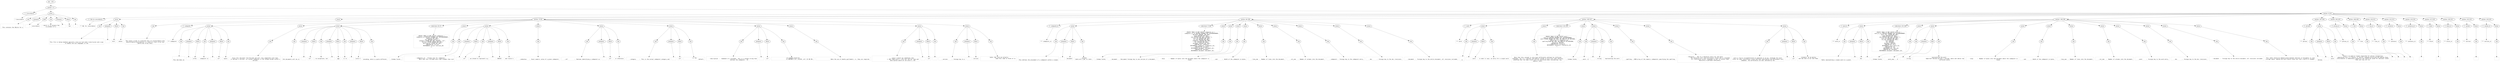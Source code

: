 digraph lpegNode {

node [fontname=Helvetica]
edge [style=dashed]

doc_0 [label="doc - 225"]


doc_0 -> { section_1}
{rank=same; section_1}

section_1 [label="section: 1-5"]


// END RANK doc_0

section_1 -> { header_2 prose_3 section_4}
{rank=same; header_2 prose_3 section_4}

header_2 [label="1 : Concordance"]

prose_3 [label="prose"]

section_4 [label="section: 6-223"]


// END RANK section_1

header_2 -> leaf_5
leaf_5  [color=Gray,shape=rectangle,fontname=Inconsolata,label="* Concordance"]
// END RANK header_2

prose_3 -> { raw_6 prespace_7 bold_8 raw_9 prespace_10 literal_11 raw_12}
{rank=same; raw_6 prespace_7 bold_8 raw_9 prespace_10 literal_11 raw_12}

raw_6 [label="raw"]

prespace_7 [label="prespace"]

bold_8 [label="bold"]

raw_9 [label="raw"]

prespace_10 [label="prespace"]

literal_11 [label="literal"]

raw_12 [label="raw"]


// END RANK prose_3

raw_6 -> leaf_13
leaf_13  [color=Gray,shape=rectangle,fontname=Inconsolata,label="

  This contains the SQLite for a"]
// END RANK raw_6

prespace_7 -> leaf_14
leaf_14  [color=Gray,shape=rectangle,fontname=Inconsolata,label=" "]
// END RANK prespace_7

bold_8 -> leaf_15
leaf_15  [color=Gray,shape=rectangle,fontname=Inconsolata,label="concordance"]
// END RANK bold_8

raw_9 -> leaf_16
leaf_16  [color=Gray,shape=rectangle,fontname=Inconsolata,label=", which is in essence the
co-product of a"]
// END RANK raw_9

prespace_10 -> leaf_17
leaf_17  [color=Gray,shape=rectangle,fontname=Inconsolata,label=" "]
// END RANK prespace_10

literal_11 -> leaf_18
leaf_18  [color=Gray,shape=rectangle,fontname=Inconsolata,label="Doc"]
// END RANK literal_11

raw_12 -> leaf_19
leaf_19  [color=Gray,shape=rectangle,fontname=Inconsolata,label=".
"]
// END RANK raw_12

section_4 -> { header_20 prose_21 prose_22 section_23 section_24 section_25 section_26 section_27 section_28 section_29 section_30 section_31 section_32 section_33 section_34 section_35 section_36}
{rank=same; header_20 prose_21 prose_22 section_23 section_24 section_25 section_26 section_27 section_28 section_29 section_30 section_31 section_32 section_33 section_34 section_35 section_36}

header_20 [label="2 : SQL for concordance"]

prose_21 [label="prose"]

prose_22 [label="prose"]

section_23 [label="section: 15-65"]

section_24 [label="section: 66-108"]

section_25 [label="section: 109-147"]

section_26 [label="section: 148-196"]

section_27 [label="section: 197-204"]

section_28 [label="section: 205-207"]

section_29 [label="section: 208-209"]

section_30 [label="section: 210-211"]

section_31 [label="section: 212-213"]

section_32 [label="section: 214-216"]

section_33 [label="section: 217-219"]

section_34 [label="section: 220-221"]

section_35 [label="section: 222-223"]

section_36 [label="section: 224-225"]


// END RANK section_4

header_20 -> leaf_37
leaf_37  [color=Gray,shape=rectangle,fontname=Inconsolata,label="** SQL for concordance"]
// END RANK header_20

prose_21 -> { raw_38 prespace_39 literal_40 raw_41}
{rank=same; raw_38 prespace_39 literal_40 raw_41}

raw_38 [label="raw"]

prespace_39 [label="prespace"]

literal_40 [label="literal"]

raw_41 [label="raw"]


// END RANK prose_21

raw_38 -> leaf_42
leaf_42  [color=Gray,shape=rectangle,fontname=Inconsolata,label="

This file is being handled specially since we lack both transclusion and a way
to handle non-Lua languages in the"]
// END RANK raw_38

prespace_39 -> leaf_43
leaf_43  [color=Gray,shape=rectangle,fontname=Inconsolata,label=" "]
// END RANK prespace_39

literal_40 -> leaf_44
leaf_44  [color=Gray,shape=rectangle,fontname=Inconsolata,label="knit"]
// END RANK literal_40

raw_41 -> leaf_45
leaf_45  [color=Gray,shape=rectangle,fontname=Inconsolata,label=" phase.
"]
// END RANK raw_41

prose_22 -> { raw_46}
{rank=same; raw_46}

raw_46 [label="raw"]


// END RANK prose_22

raw_46 -> leaf_47
leaf_47  [color=Gray,shape=rectangle,fontname=Inconsolata,label="
The luajit script to translate this to [[concordance.orb]
[@concordance/concordance]] is found at [[sql-strip.lua]
[@/etc/sql-strip.lua]].
"]
// END RANK raw_46

section_23 -> { header_48 prose_49 prose_50 prose_51 codeblock_52 prose_53 prose_54 prose_55 prose_56 prose_57 prose_58 prose_59 prose_60 prose_61}
{rank=same; header_48 prose_49 prose_50 prose_51 codeblock_52 prose_53 prose_54 prose_55 prose_56 prose_57 prose_58 prose_59 prose_60 prose_61}

header_48 [label="3 : codepoint"]

prose_49 [label="prose"]

prose_50 [label="prose"]

prose_51 [label="prose"]

codeblock_52 [label="code block 26-37"]

prose_53 [label="prose"]

prose_54 [label="prose"]

prose_55 [label="prose"]

prose_56 [label="prose"]

prose_57 [label="prose"]

prose_58 [label="prose"]

prose_59 [label="prose"]

prose_60 [label="prose"]

prose_61 [label="prose"]


// END RANK section_23

header_48 -> leaf_62
leaf_62  [color=Gray,shape=rectangle,fontname=Inconsolata,label="*** codepoint"]
// END RANK header_48

prose_49 -> { raw_63 prespace_64 literal_65 raw_66 prespace_67 literal_68 raw_69}
{rank=same; raw_63 prespace_64 literal_65 raw_66 prespace_67 literal_68 raw_69}

raw_63 [label="raw"]

prespace_64 [label="prespace"]

literal_65 [label="literal"]

raw_66 [label="raw"]

prespace_67 [label="prespace"]

literal_68 [label="literal"]

raw_69 [label="raw"]


// END RANK prose_49

raw_63 -> leaf_70
leaf_70  [color=Gray,shape=rectangle,fontname=Inconsolata,label="

This decribes an"]
// END RANK raw_63

prespace_64 -> leaf_71
leaf_71  [color=Gray,shape=rectangle,fontname=Inconsolata,label=" "]
// END RANK prespace_64

literal_65 -> leaf_72
leaf_72  [color=Gray,shape=rectangle,fontname=Inconsolata,label="ortho"]
// END RANK literal_65

raw_66 -> leaf_73
leaf_73  [color=Gray,shape=rectangle,fontname=Inconsolata,label=" codepoint in"]
// END RANK raw_66

prespace_67 -> leaf_74
leaf_74  [color=Gray,shape=rectangle,fontname=Inconsolata,label=" "]
// END RANK prespace_67

literal_68 -> leaf_75
leaf_75  [color=Gray,shape=rectangle,fontname=Inconsolata,label="utf"]
// END RANK literal_68

raw_69 -> leaf_76
leaf_76  [color=Gray,shape=rectangle,fontname=Inconsolata,label=" space.
"]
// END RANK raw_69

prose_50 -> { raw_77}
{rank=same; raw_77}

raw_77 [label="raw"]


// END RANK prose_50

raw_77 -> leaf_78
leaf_78  [color=Gray,shape=rectangle,fontname=Inconsolata,label="
Since this descends from Unicode and will stay compatible with that,
it defines a version, so a given codepoint is not unique except within a
version.
"]
// END RANK raw_77

prose_51 -> { raw_79 prespace_80 literal_81 raw_82 prespace_83 literal_84 raw_85 prespace_86 literal_87 raw_88}
{rank=same; raw_79 prespace_80 literal_81 raw_82 prespace_83 literal_84 raw_85 prespace_86 literal_87 raw_88}

raw_79 [label="raw"]

prespace_80 [label="prespace"]

literal_81 [label="literal"]

raw_82 [label="raw"]

prespace_83 [label="prespace"]

literal_84 [label="literal"]

raw_85 [label="raw"]

prespace_86 [label="prespace"]

literal_87 [label="literal"]

raw_88 [label="raw"]


// END RANK prose_51

raw_79 -> leaf_89
leaf_89  [color=Gray,shape=rectangle,fontname=Inconsolata,label="
Orb documents will be in"]
// END RANK raw_79

prespace_80 -> leaf_90
leaf_90  [color=Gray,shape=rectangle,fontname=Inconsolata,label=" "]
// END RANK prespace_80

literal_81 -> leaf_91
leaf_91  [color=Gray,shape=rectangle,fontname=Inconsolata,label="utf"]
// END RANK literal_81

raw_82 -> leaf_92
leaf_92  [color=Gray,shape=rectangle,fontname=Inconsolata,label=", no exceptions, but"]
// END RANK raw_82

prespace_83 -> leaf_93
leaf_93  [color=Gray,shape=rectangle,fontname=Inconsolata,label=" "]
// END RANK prespace_83

literal_84 -> leaf_94
leaf_94  [color=Gray,shape=rectangle,fontname=Inconsolata,label="ggg"]
// END RANK literal_84

raw_85 -> leaf_95
leaf_95  [color=Gray,shape=rectangle,fontname=Inconsolata,label=" is in"]
// END RANK raw_85

prespace_86 -> leaf_96
leaf_96  [color=Gray,shape=rectangle,fontname=Inconsolata,label=" "]
// END RANK prespace_86

literal_87 -> leaf_97
leaf_97  [color=Gray,shape=rectangle,fontname=Inconsolata,label="Latin-1"]
// END RANK literal_87

raw_88 -> leaf_98
leaf_98  [color=Gray,shape=rectangle,fontname=Inconsolata,label="
encoding, which is quite different.
"]
// END RANK raw_88

codeblock_52 -> leaf_99
leaf_99  [color=Gray,shape=rectangle,fontname=Inconsolata,label="CREATE TABLE IF NOT EXISTS codepoint (
   codepoint_id INTEGER PRIMARY KEY AUTOINCREMENT,
   codevalue NOT NULL,
   utf INTEGER default 1,
   category STRING NOT NULL DEFAULT 'utf',
   version STRING UNIQUE NOT NULL,
   destription STRING NOT NULL,
   FOREIGN KEY version
      REFERENCES versin (version_ID)
);"]
// END RANK codeblock_52

prose_53 -> { raw_100}
{rank=same; raw_100}

raw_100 [label="raw"]


// END RANK prose_53

raw_100 -> leaf_101
leaf_101  [color=Gray,shape=rectangle,fontname=Inconsolata,label="
- Schema fields :
"]
// END RANK raw_100

prose_54 -> { raw_102 prespace_103 literal_104 raw_105 prespace_106 literal_107 raw_108}
{rank=same; raw_102 prespace_103 literal_104 raw_105 prespace_106 literal_107 raw_108}

raw_102 [label="raw"]

prespace_103 [label="prespace"]

literal_104 [label="literal"]

raw_105 [label="raw"]

prespace_106 [label="prespace"]

literal_107 [label="literal"]

raw_108 [label="raw"]


// END RANK prose_54

raw_102 -> leaf_109
leaf_109  [color=Gray,shape=rectangle,fontname=Inconsolata,label="
   - codepoint_id :  Primary key for codepoint.
                     Note that this includes more code schemes than just
                    "]
// END RANK raw_102

prespace_103 -> leaf_110
leaf_110  [color=Gray,shape=rectangle,fontname=Inconsolata,label=" "]
// END RANK prespace_103

literal_104 -> leaf_111
leaf_111  [color=Gray,shape=rectangle,fontname=Inconsolata,label="utf"]
// END RANK literal_104

raw_105 -> leaf_112
leaf_112  [color=Gray,shape=rectangle,fontname=Inconsolata,label=", we intend to represent e.g."]
// END RANK raw_105

prespace_106 -> leaf_113
leaf_113  [color=Gray,shape=rectangle,fontname=Inconsolata,label=" "]
// END RANK prespace_106

literal_107 -> leaf_114
leaf_114  [color=Gray,shape=rectangle,fontname=Inconsolata,label="EBCDIC"]
// END RANK literal_107

raw_108 -> leaf_115
leaf_115  [color=Gray,shape=rectangle,fontname=Inconsolata,label=" and =Latin-1.
"]
// END RANK raw_108

prose_55 -> { raw_116}
{rank=same; raw_116}

raw_116 [label="raw"]


// END RANK prose_55

raw_116 -> leaf_117
leaf_117  [color=Gray,shape=rectangle,fontname=Inconsolata,label="
   - codevalue    :  Exact numeric value of a given codepoint.
"]
// END RANK raw_116

prose_56 -> { raw_118 prespace_119 literal_120 raw_121}
{rank=same; raw_118 prespace_119 literal_120 raw_121}

raw_118 [label="raw"]

prespace_119 [label="prespace"]

literal_120 [label="literal"]

raw_121 [label="raw"]


// END RANK prose_56

raw_118 -> leaf_122
leaf_122  [color=Gray,shape=rectangle,fontname=Inconsolata,label="
   - utf          :  Boolean identifying a codepoint as"]
// END RANK raw_118

prespace_119 -> leaf_123
leaf_123  [color=Gray,shape=rectangle,fontname=Inconsolata,label=" "]
// END RANK prespace_119

literal_120 -> leaf_124
leaf_124  [color=Gray,shape=rectangle,fontname=Inconsolata,label="utf"]
// END RANK literal_120

raw_121 -> leaf_125
leaf_125  [color=Gray,shape=rectangle,fontname=Inconsolata,label=" or otherwise.
"]
// END RANK raw_121

prose_57 -> { raw_126 prespace_127 literal_128 raw_129}
{rank=same; raw_126 prespace_127 literal_128 raw_129}

raw_126 [label="raw"]

prespace_127 [label="prespace"]

literal_128 [label="literal"]

raw_129 [label="raw"]


// END RANK prose_57

raw_126 -> leaf_130
leaf_130  [color=Gray,shape=rectangle,fontname=Inconsolata,label="
   - category     :  This is the actual codepoint category and"]
// END RANK raw_126

prespace_127 -> leaf_131
leaf_131  [color=Gray,shape=rectangle,fontname=Inconsolata,label=" "]
// END RANK prespace_127

literal_128 -> leaf_132
leaf_132  [color=Gray,shape=rectangle,fontname=Inconsolata,label="utf"]
// END RANK literal_128

raw_129 -> leaf_133
leaf_133  [color=Gray,shape=rectangle,fontname=Inconsolata,label=" is the
                     default.
"]
// END RANK raw_129

prose_58 -> { raw_134 prespace_135 literal_136 raw_137}
{rank=same; raw_134 prespace_135 literal_136 raw_137}

raw_134 [label="raw"]

prespace_135 [label="prespace"]

literal_136 [label="literal"]

raw_137 [label="raw"]


// END RANK prose_58

raw_134 -> leaf_138
leaf_138  [color=Gray,shape=rectangle,fontname=Inconsolata,label="
   - description  :  Somewhat of a misnomer, this is a unique string that
                     defines the codepoint.  In"]
// END RANK raw_134

prespace_135 -> leaf_139
leaf_139  [color=Gray,shape=rectangle,fontname=Inconsolata,label=" "]
// END RANK prespace_135

literal_136 -> leaf_140
leaf_140  [color=Gray,shape=rectangle,fontname=Inconsolata,label="utf"]
// END RANK literal_136

raw_137 -> leaf_141
leaf_141  [color=Gray,shape=rectangle,fontname=Inconsolata,label=" an example would be
                     «∞ INFINITY utf: U+221E, utf: E2 88 9E».
"]
// END RANK raw_137

prose_59 -> { raw_142}
{rank=same; raw_142}

raw_142 [label="raw"]


// END RANK prose_59

raw_142 -> leaf_143
leaf_143  [color=Gray,shape=rectangle,fontname=Inconsolata,label="
                     Note the use of double guillemets: «», they are required.
"]
// END RANK raw_142

prose_60 -> { raw_144 prespace_145 literal_146 raw_147}
{rank=same; raw_144 prespace_145 literal_146 raw_147}

raw_144 [label="raw"]

prespace_145 [label="prespace"]

literal_146 [label="literal"]

raw_147 [label="raw"]


// END RANK prose_60

raw_144 -> leaf_148
leaf_148  [color=Gray,shape=rectangle,fontname=Inconsolata,label="
                     Latin-1 would say something like
                     «¬ NOT SIGN Latin-1: etc» but the not sign and
                     description would all be Latin-1, not"]
// END RANK raw_144

prespace_145 -> leaf_149
leaf_149  [color=Gray,shape=rectangle,fontname=Inconsolata,label=" "]
// END RANK prespace_145

literal_146 -> leaf_150
leaf_150  [color=Gray,shape=rectangle,fontname=Inconsolata,label="utf"]
// END RANK literal_146

raw_147 -> leaf_151
leaf_151  [color=Gray,shape=rectangle,fontname=Inconsolata,label=".
"]
// END RANK raw_147

prose_61 -> { raw_152 prespace_153 literal_154 raw_155}
{rank=same; raw_152 prespace_153 literal_154 raw_155}

raw_152 [label="raw"]

prespace_153 [label="prespace"]

literal_154 [label="literal"]

raw_155 [label="raw"]


// END RANK prose_61

raw_152 -> leaf_156
leaf_156  [color=Gray,shape=rectangle,fontname=Inconsolata,label="
   - version      :  Foreign key to a"]
// END RANK raw_152

prespace_153 -> leaf_157
leaf_157  [color=Gray,shape=rectangle,fontname=Inconsolata,label=" "]
// END RANK prespace_153

literal_154 -> leaf_158
leaf_158  [color=Gray,shape=rectangle,fontname=Inconsolata,label="version"]
// END RANK literal_154

raw_155 -> leaf_159
leaf_159  [color=Gray,shape=rectangle,fontname=Inconsolata,label=" table. Not sure we actually
                     need this come to think of it.

"]
// END RANK raw_155

section_24 -> { header_160 prose_161 codeblock_162 prose_163 prose_164 prose_165 prose_166 prose_167 prose_168 prose_169 prose_170 prose_171}
{rank=same; header_160 prose_161 codeblock_162 prose_163 prose_164 prose_165 prose_166 prose_167 prose_168 prose_169 prose_170 prose_171}

header_160 [label="3 : codepoint_in"]

prose_161 [label="prose"]

codeblock_162 [label="code block 71-88"]

prose_163 [label="prose"]

prose_164 [label="prose"]

prose_165 [label="prose"]

prose_166 [label="prose"]

prose_167 [label="prose"]

prose_168 [label="prose"]

prose_169 [label="prose"]

prose_170 [label="prose"]

prose_171 [label="prose"]


// END RANK section_24

header_160 -> leaf_172
leaf_172  [color=Gray,shape=rectangle,fontname=Inconsolata,label="*** codepoint_in"]
// END RANK header_160

prose_161 -> { raw_173 prespace_174 literal_175 raw_176}
{rank=same; raw_173 prespace_174 literal_175 raw_176}

raw_173 [label="raw"]

prespace_174 [label="prespace"]

literal_175 [label="literal"]

raw_176 [label="raw"]


// END RANK prose_161

raw_173 -> leaf_177
leaf_177  [color=Gray,shape=rectangle,fontname=Inconsolata,label="

This defines the placement of a codepoint within a single"]
// END RANK raw_173

prespace_174 -> leaf_178
leaf_178  [color=Gray,shape=rectangle,fontname=Inconsolata,label=" "]
// END RANK prespace_174

literal_175 -> leaf_179
leaf_179  [color=Gray,shape=rectangle,fontname=Inconsolata,label="document"]
// END RANK literal_175

raw_176 -> leaf_180
leaf_180  [color=Gray,shape=rectangle,fontname=Inconsolata,label=", another
table we'll get to later.
"]
// END RANK raw_176

codeblock_162 -> leaf_181
leaf_181  [color=Gray,shape=rectangle,fontname=Inconsolata,label="CREATE TABLE IF NOT EXISTS codepoint_in (
   codepoint_in_id INTEGER PRIMARY KEY AUTOINCREMENT,
   document UNIQUE, NOT NULL,
   disp INTEGER NOT NULL,
   wid INTEGER NOT NULL DEFAULT 1,
   line_num INTEGER NOT NULL,
   col_num INTEGER NOT NULL,
   codepoint INTEGER NOT NULL,
   doc INTEGER NOT NULL,
   document INTEGER NOT NULL,
   FOREIGN KEY codepoint
      REFERENCES codepoint (codepoint_id),
   FOREIGN KEY document
      REFERENCES document (document_id),
   FOREIGN KEY document
      REFERENCES document (document_id),"]
// END RANK codeblock_162

prose_163 -> { raw_182}
{rank=same; raw_182}

raw_182 [label="raw"]


// END RANK prose_163

raw_182 -> leaf_183
leaf_183  [color=Gray,shape=rectangle,fontname=Inconsolata,label="
- Schema fields
"]
// END RANK raw_182

prose_164 -> { raw_184}
{rank=same; raw_184}

raw_184 [label="raw"]


// END RANK prose_164

raw_184 -> leaf_185
leaf_185  [color=Gray,shape=rectangle,fontname=Inconsolata,label="
   - document  :  Doccument foreign key to one version of a document.
"]
// END RANK raw_184

prose_165 -> { raw_186}
{rank=same; raw_186}

raw_186 [label="raw"]


// END RANK prose_165

raw_186 -> leaf_187
leaf_187  [color=Gray,shape=rectangle,fontname=Inconsolata,label="
   - disp      :  Number of bytes into the document where the codepoint is
                  found.
"]
// END RANK raw_186

prose_166 -> { raw_188}
{rank=same; raw_188}

raw_188 [label="raw"]


// END RANK prose_166

raw_188 -> leaf_189
leaf_189  [color=Gray,shape=rectangle,fontname=Inconsolata,label="
   - wid       :  Width of the codepoint in bytes.
"]
// END RANK raw_188

prose_167 -> { raw_190}
{rank=same; raw_190}

raw_190 [label="raw"]


// END RANK prose_167

raw_190 -> leaf_191
leaf_191  [color=Gray,shape=rectangle,fontname=Inconsolata,label="
   - line_num  :  Number of lines into the document.
"]
// END RANK raw_190

prose_168 -> { raw_192}
{rank=same; raw_192}

raw_192 [label="raw"]


// END RANK prose_168

raw_192 -> leaf_193
leaf_193  [color=Gray,shape=rectangle,fontname=Inconsolata,label="
   - col_num   :  Number of columns into the document.
"]
// END RANK raw_192

prose_169 -> { raw_194}
{rank=same; raw_194}

raw_194 [label="raw"]


// END RANK prose_169

raw_194 -> leaf_195
leaf_195  [color=Gray,shape=rectangle,fontname=Inconsolata,label="
   - codepoint :  Foreign key to the codepoint entry.
"]
// END RANK raw_194

prose_170 -> { raw_196}
{rank=same; raw_196}

raw_196 [label="raw"]


// END RANK prose_170

raw_196 -> leaf_197
leaf_197  [color=Gray,shape=rectangle,fontname=Inconsolata,label="
   - doc       :  Foreign key to the doc (revision).
"]
// END RANK raw_196

prose_171 -> { raw_198}
{rank=same; raw_198}

raw_198 [label="raw"]


// END RANK prose_171

raw_198 -> leaf_199
leaf_199  [color=Gray,shape=rectangle,fontname=Inconsolata,label="
   - document  :  Foreign key to the entire document, all revisions included.
"]
// END RANK raw_198

section_25 -> { header_200 prose_201 prose_202 codeblock_203 prose_204 prose_205 prose_206 prose_207 prose_208}
{rank=same; header_200 prose_201 prose_202 codeblock_203 prose_204 prose_205 prose_206 prose_207 prose_208}

header_200 [label="3 : word"]

prose_201 [label="prose"]

prose_202 [label="prose"]

codeblock_203 [label="code block 118-128"]

prose_204 [label="prose"]

prose_205 [label="prose"]

prose_206 [label="prose"]

prose_207 [label="prose"]

prose_208 [label="prose"]


// END RANK section_25

header_200 -> leaf_209
leaf_209  [color=Gray,shape=rectangle,fontname=Inconsolata,label="*** word"]
// END RANK header_200

prose_201 -> { raw_210 prespace_211 literal_212 raw_213}
{rank=same; raw_210 prespace_211 literal_212 raw_213}

raw_210 [label="raw"]

prespace_211 [label="prespace"]

literal_212 [label="literal"]

raw_213 [label="raw"]


// END RANK prose_201

raw_210 -> leaf_214
leaf_214  [color=Gray,shape=rectangle,fontname=Inconsolata,label="

A"]
// END RANK raw_210

prespace_211 -> leaf_215
leaf_215  [color=Gray,shape=rectangle,fontname=Inconsolata,label=" "]
// END RANK prespace_211

literal_212 -> leaf_216
leaf_216  [color=Gray,shape=rectangle,fontname=Inconsolata,label="word"]
// END RANK literal_212

raw_213 -> leaf_217
leaf_217  [color=Gray,shape=rectangle,fontname=Inconsolata,label=" is what is says, an entry for a single word.
"]
// END RANK raw_213

prose_202 -> { raw_218}
{rank=same; raw_218}

raw_218 [label="raw"]


// END RANK prose_202

raw_218 -> leaf_219
leaf_219  [color=Gray,shape=rectangle,fontname=Inconsolata,label="
Note that this concept is very much differently defined for different
languages, but it's coherent and modular enough to work with them smoothly,
granting that the name itself will be inaccurate when considering, say,
Semitic roots.
"]
// END RANK raw_218

codeblock_203 -> leaf_220
leaf_220  [color=Gray,shape=rectangle,fontname=Inconsolata,label="CREATE TABLE IF NOT EXISTS word (
   word_id INTEGER PRIMARY KEY AUTOINCREMENT,
   word STRING UNIQUE NOT NULL ON CONFLICT DO NOTHING,
   -- JSON array of codepoint_ids
   spelling BLOB NOT NULL ON CONFLICT DO NOTHING,
   thesaurus INTEGER,
   FOREIGN KEY thesaurus
      REFERENCES thesaurus (thesaurus_id)
);"]
// END RANK codeblock_203

prose_204 -> { raw_221}
{rank=same; raw_221}

raw_221 [label="raw"]


// END RANK prose_204

raw_221 -> leaf_222
leaf_222  [color=Gray,shape=rectangle,fontname=Inconsolata,label="
- Schema fields
"]
// END RANK raw_221

prose_205 -> { raw_223 prespace_224 bold_225 raw_226}
{rank=same; raw_223 prespace_224 bold_225 raw_226}

raw_223 [label="raw"]

prespace_224 [label="prespace"]

bold_225 [label="bold"]

raw_226 [label="raw"]


// END RANK prose_205

raw_223 -> leaf_227
leaf_227  [color=Gray,shape=rectangle,fontname=Inconsolata,label="
   - word : A"]
// END RANK raw_223

prespace_224 -> leaf_228
leaf_228  [color=Gray,shape=rectangle,fontname=Inconsolata,label=" "]
// END RANK prespace_224

bold_225 -> leaf_229
leaf_229  [color=Gray,shape=rectangle,fontname=Inconsolata,label="string"]
// END RANK bold_225

raw_226 -> leaf_230
leaf_230  [color=Gray,shape=rectangle,fontname=Inconsolata,label=" representing the word.
"]
// END RANK raw_226

prose_206 -> { raw_231}
{rank=same; raw_231}

raw_231 [label="raw"]


// END RANK prose_206

raw_231 -> leaf_232
leaf_232  [color=Gray,shape=rectangle,fontname=Inconsolata,label="
   - spelling : JSON array of the numeric codepoints specifying the spelling.
"]
// END RANK raw_231

prose_207 -> { raw_233}
{rank=same; raw_233}

raw_233 [label="raw"]


// END RANK prose_207

raw_233 -> leaf_234
leaf_234  [color=Gray,shape=rectangle,fontname=Inconsolata,label="
   - thesaurus :  Key to a thesaurus entry for the word.
                  The thesaurus will have dictionary fields and is intended
                  for translation across languages as well as within them.
                  Basically a personal wiktionary.

"]
// END RANK raw_233

prose_208 -> { raw_235 prespace_236 literal_237 raw_238}
{rank=same; raw_235 prespace_236 literal_237 raw_238}

raw_235 [label="raw"]

prespace_236 [label="prespace"]

literal_237 [label="literal"]

raw_238 [label="raw"]


// END RANK prose_208

raw_235 -> leaf_239
leaf_239  [color=Gray,shape=rectangle,fontname=Inconsolata,label="
word is fairly straightforward to populate as we go, although the exact
rules for what constitutes a word and what punctuation and whitespace vary
somewhat, the differences are well defined by the"]
// END RANK raw_235

prespace_236 -> leaf_240
leaf_240  [color=Gray,shape=rectangle,fontname=Inconsolata,label=" "]
// END RANK prespace_236

literal_237 -> leaf_241
leaf_241  [color=Gray,shape=rectangle,fontname=Inconsolata,label="utf"]
// END RANK literal_237

raw_238 -> leaf_242
leaf_242  [color=Gray,shape=rectangle,fontname=Inconsolata,label=" standard, wo we merely
 aad new ones as we find them.

"]
// END RANK raw_238

section_26 -> { header_243 prose_244 codeblock_245 prose_246 prose_247 prose_248 prose_249 prose_250 prose_251 prose_252 prose_253 prose_254 prose_255}
{rank=same; header_243 prose_244 codeblock_245 prose_246 prose_247 prose_248 prose_249 prose_250 prose_251 prose_252 prose_253 prose_254 prose_255}

header_243 [label="3 : word_in"]

prose_244 [label="prose"]

codeblock_245 [label="code block 152-169"]

prose_246 [label="prose"]

prose_247 [label="prose"]

prose_248 [label="prose"]

prose_249 [label="prose"]

prose_250 [label="prose"]

prose_251 [label="prose"]

prose_252 [label="prose"]

prose_253 [label="prose"]

prose_254 [label="prose"]

prose_255 [label="prose"]


// END RANK section_26

header_243 -> leaf_256
leaf_256  [color=Gray,shape=rectangle,fontname=Inconsolata,label="*** word_in"]
// END RANK header_243

prose_244 -> { raw_257 prespace_258 literal_259 raw_260}
{rank=same; raw_257 prespace_258 literal_259 raw_260}

raw_257 [label="raw"]

prespace_258 [label="prespace"]

literal_259 [label="literal"]

raw_260 [label="raw"]


// END RANK prose_244

raw_257 -> leaf_261
leaf_261  [color=Gray,shape=rectangle,fontname=Inconsolata,label="

Table representing a single word in a given"]
// END RANK raw_257

prespace_258 -> leaf_262
leaf_262  [color=Gray,shape=rectangle,fontname=Inconsolata,label=" "]
// END RANK prespace_258

literal_259 -> leaf_263
leaf_263  [color=Gray,shape=rectangle,fontname=Inconsolata,label="Doc"]
// END RANK literal_259

raw_260 -> leaf_264
leaf_264  [color=Gray,shape=rectangle,fontname=Inconsolata,label=".
"]
// END RANK raw_260

codeblock_245 -> leaf_265
leaf_265  [color=Gray,shape=rectangle,fontname=Inconsolata,label="CREATE TABLE IF NOT EXISTS word_in (
   word_in_id INTEGER PRIMARY KEY AUTOINCREMENT,
   word_repr STRING NOT NULL,
   disp INTEGER NOT NULL,
   wid INTEGER NOT NULL DEFAULT 1,
   line_num INTEGER NOT NULL,
   col_num INTEGER NOT NULL,
   word INTEGER,
   doc INTEGER,
   document INTEGER,
   FOREIGN KEY word
      REFERENCES word (word_id),
   FOREIGN KEY doc
      REFERENCE doc (doc_id)
   FOREIGN KEY document
      REFERENCES document (document_id),"]
// END RANK codeblock_245

prose_246 -> { raw_266}
{rank=same; raw_266}

raw_266 [label="raw"]


// END RANK prose_246

raw_266 -> leaf_267
leaf_267  [color=Gray,shape=rectangle,fontname=Inconsolata,label="
- Schema fields
"]
// END RANK raw_266

prose_247 -> { raw_268 prespace_269 bold_270 raw_271}
{rank=same; raw_268 prespace_269 bold_270 raw_271}

raw_268 [label="raw"]

prespace_269 [label="prespace"]

bold_270 [label="bold"]

raw_271 [label="raw"]


// END RANK prose_247

raw_268 -> leaf_272
leaf_272  [color=Gray,shape=rectangle,fontname=Inconsolata,label="
   - word_repr :  A"]
// END RANK raw_268

prespace_269 -> leaf_273
leaf_273  [color=Gray,shape=rectangle,fontname=Inconsolata,label=" "]
// END RANK prespace_269

bold_270 -> leaf_274
leaf_274  [color=Gray,shape=rectangle,fontname=Inconsolata,label="string"]
// END RANK bold_270

raw_271 -> leaf_275
leaf_275  [color=Gray,shape=rectangle,fontname=Inconsolata,label=" representing the word.
                  Important because we don't consider zebra and zebras two
                  different words.
"]
// END RANK raw_271

prose_248 -> { raw_276}
{rank=same; raw_276}

raw_276 [label="raw"]


// END RANK prose_248

raw_276 -> leaf_277
leaf_277  [color=Gray,shape=rectangle,fontname=Inconsolata,label="
   - disp      :  Number of bytes into the document where the codepoint is
                  found.
"]
// END RANK raw_276

prose_249 -> { raw_278}
{rank=same; raw_278}

raw_278 [label="raw"]


// END RANK prose_249

raw_278 -> leaf_279
leaf_279  [color=Gray,shape=rectangle,fontname=Inconsolata,label="
   - wid       :  Width of the codepoint in bytes.
"]
// END RANK raw_278

prose_250 -> { raw_280}
{rank=same; raw_280}

raw_280 [label="raw"]


// END RANK prose_250

raw_280 -> leaf_281
leaf_281  [color=Gray,shape=rectangle,fontname=Inconsolata,label="
   - line_num  :  Number of lines into the document.
"]
// END RANK raw_280

prose_251 -> { raw_282}
{rank=same; raw_282}

raw_282 [label="raw"]


// END RANK prose_251

raw_282 -> leaf_283
leaf_283  [color=Gray,shape=rectangle,fontname=Inconsolata,label="
   - col_num   :  Number of columns into the document.
"]
// END RANK raw_282

prose_252 -> { raw_284}
{rank=same; raw_284}

raw_284 [label="raw"]


// END RANK prose_252

raw_284 -> leaf_285
leaf_285  [color=Gray,shape=rectangle,fontname=Inconsolata,label="
   - word      :  Foreign key to the word entry.
"]
// END RANK raw_284

prose_253 -> { raw_286}
{rank=same; raw_286}

raw_286 [label="raw"]


// END RANK prose_253

raw_286 -> leaf_287
leaf_287  [color=Gray,shape=rectangle,fontname=Inconsolata,label="
   - doc       :  Foreign key to the doc (revision).
"]
// END RANK raw_286

prose_254 -> { raw_288}
{rank=same; raw_288}

raw_288 [label="raw"]


// END RANK prose_254

raw_288 -> leaf_289
leaf_289  [color=Gray,shape=rectangle,fontname=Inconsolata,label="
   - document  :  Foreign key to the entire document, all revisions included.

"]
// END RANK raw_288

prose_255 -> { raw_290}
{rank=same; raw_290}

raw_290 [label="raw"]


// END RANK prose_255

raw_290 -> leaf_291
leaf_291  [color=Gray,shape=rectangle,fontname=Inconsolata,label="
This table should be deduplicated between editions of documents to save
storage space; adding one word should cause one line's worth of changes.

"]
// END RANK raw_290

section_27 -> { header_292 prose_293}
{rank=same; header_292 prose_293}

header_292 [label="3 : phrase"]

prose_293 [label="prose"]


// END RANK section_27

header_292 -> leaf_294
leaf_294  [color=Gray,shape=rectangle,fontname=Inconsolata,label="*** phrase"]
// END RANK header_292

prose_293 -> { raw_295 prespace_296 literal_297 raw_298}
{rank=same; raw_295 prespace_296 literal_297 raw_298}

raw_295 [label="raw"]

prespace_296 [label="prespace"]

literal_297 [label="literal"]

raw_298 [label="raw"]


// END RANK prose_293

raw_295 -> leaf_299
leaf_299  [color=Gray,shape=rectangle,fontname=Inconsolata,label="

Unlike"]
// END RANK raw_295

prespace_296 -> leaf_300
leaf_300  [color=Gray,shape=rectangle,fontname=Inconsolata,label=" "]
// END RANK prespace_296

literal_297 -> leaf_301
leaf_301  [color=Gray,shape=rectangle,fontname=Inconsolata,label="word"]
// END RANK literal_297

raw_298 -> leaf_302
leaf_302  [color=Gray,shape=rectangle,fontname=Inconsolata,label=" there's no good or linear algorithm for phrase recognition,
populating this is a matter of natural languag processing and making these
concordances is moderately expensive and should be saved for editions rather
than just any orb run.

"]
// END RANK raw_298

section_28 -> { header_303 prose_304}
{rank=same; header_303 prose_304}

header_303 [label="3 : phrase_in"]

prose_304 [label="prose"]


// END RANK section_28

header_303 -> leaf_305
leaf_305  [color=Gray,shape=rectangle,fontname=Inconsolata,label="*** phrase_in"]
// END RANK header_303

prose_304 -> { raw_306}
{rank=same; raw_306}

raw_306 [label="raw"]


// END RANK prose_304

raw_306 -> leaf_307
leaf_307  [color=Gray,shape=rectangle,fontname=Inconsolata,label="

"]
// END RANK raw_306

section_29 -> { header_308 prose_309}
{rank=same; header_308 prose_309}

header_308 [label="3 : line"]

prose_309 [label="prose"]


// END RANK section_29

header_308 -> leaf_310
leaf_310  [color=Gray,shape=rectangle,fontname=Inconsolata,label="*** line"]
// END RANK header_308

prose_309 -> { raw_311}
{rank=same; raw_311}

raw_311 [label="raw"]


// END RANK prose_309

raw_311 -> leaf_312
leaf_312  [color=Gray,shape=rectangle,fontname=Inconsolata,label="
"]
// END RANK raw_311

section_30 -> { header_313 prose_314}
{rank=same; header_313 prose_314}

header_313 [label="3 : line_in"]

prose_314 [label="prose"]


// END RANK section_30

header_313 -> leaf_315
leaf_315  [color=Gray,shape=rectangle,fontname=Inconsolata,label="*** line_in"]
// END RANK header_313

prose_314 -> { raw_316}
{rank=same; raw_316}

raw_316 [label="raw"]


// END RANK prose_314

raw_316 -> leaf_317
leaf_317  [color=Gray,shape=rectangle,fontname=Inconsolata,label="
"]
// END RANK raw_316

section_31 -> { header_318 prose_319}
{rank=same; header_318 prose_319}

header_318 [label="3 : sentence"]

prose_319 [label="prose"]


// END RANK section_31

header_318 -> leaf_320
leaf_320  [color=Gray,shape=rectangle,fontname=Inconsolata,label="*** sentence"]
// END RANK header_318

prose_319 -> { raw_321}
{rank=same; raw_321}

raw_321 [label="raw"]


// END RANK prose_319

raw_321 -> leaf_322
leaf_322  [color=Gray,shape=rectangle,fontname=Inconsolata,label="
"]
// END RANK raw_321

section_32 -> { header_323 prose_324}
{rank=same; header_323 prose_324}

header_323 [label="3 : sentence_in"]

prose_324 [label="prose"]


// END RANK section_32

header_323 -> leaf_325
leaf_325  [color=Gray,shape=rectangle,fontname=Inconsolata,label="*** sentence_in"]
// END RANK header_323

prose_324 -> { raw_326}
{rank=same; raw_326}

raw_326 [label="raw"]


// END RANK prose_324

raw_326 -> leaf_327
leaf_327  [color=Gray,shape=rectangle,fontname=Inconsolata,label="

"]
// END RANK raw_326

section_33 -> { header_328 prose_329}
{rank=same; header_328 prose_329}

header_328 [label="3 : block"]

prose_329 [label="prose"]


// END RANK section_33

header_328 -> leaf_330
leaf_330  [color=Gray,shape=rectangle,fontname=Inconsolata,label="*** block"]
// END RANK header_328

prose_329 -> { raw_331}
{rank=same; raw_331}

raw_331 [label="raw"]


// END RANK prose_329

raw_331 -> leaf_332
leaf_332  [color=Gray,shape=rectangle,fontname=Inconsolata,label="

"]
// END RANK raw_331

section_34 -> { header_333 prose_334}
{rank=same; header_333 prose_334}

header_333 [label="3 : block_in"]

prose_334 [label="prose"]


// END RANK section_34

header_333 -> leaf_335
leaf_335  [color=Gray,shape=rectangle,fontname=Inconsolata,label="*** block_in"]
// END RANK header_333

prose_334 -> { raw_336}
{rank=same; raw_336}

raw_336 [label="raw"]


// END RANK prose_334

raw_336 -> leaf_337
leaf_337  [color=Gray,shape=rectangle,fontname=Inconsolata,label="
"]
// END RANK raw_336

section_35 -> { header_338 prose_339}
{rank=same; header_338 prose_339}

header_338 [label="3 : section"]

prose_339 [label="prose"]


// END RANK section_35

header_338 -> leaf_340
leaf_340  [color=Gray,shape=rectangle,fontname=Inconsolata,label="*** section"]
// END RANK header_338

prose_339 -> { raw_341}
{rank=same; raw_341}

raw_341 [label="raw"]


// END RANK prose_339

raw_341 -> leaf_342
leaf_342  [color=Gray,shape=rectangle,fontname=Inconsolata,label="
"]
// END RANK raw_341

section_36 -> { header_343 prose_344}
{rank=same; header_343 prose_344}

header_343 [label="3 : section_in"]

prose_344 [label="prose"]


// END RANK section_36

header_343 -> leaf_345
leaf_345  [color=Gray,shape=rectangle,fontname=Inconsolata,label="*** section_in"]
// END RANK header_343

prose_344 -> { raw_346}
{rank=same; raw_346}

raw_346 [label="raw"]


// END RANK prose_344

raw_346 -> leaf_347
leaf_347  [color=Gray,shape=rectangle,fontname=Inconsolata,label="
"]
// END RANK raw_346


}
